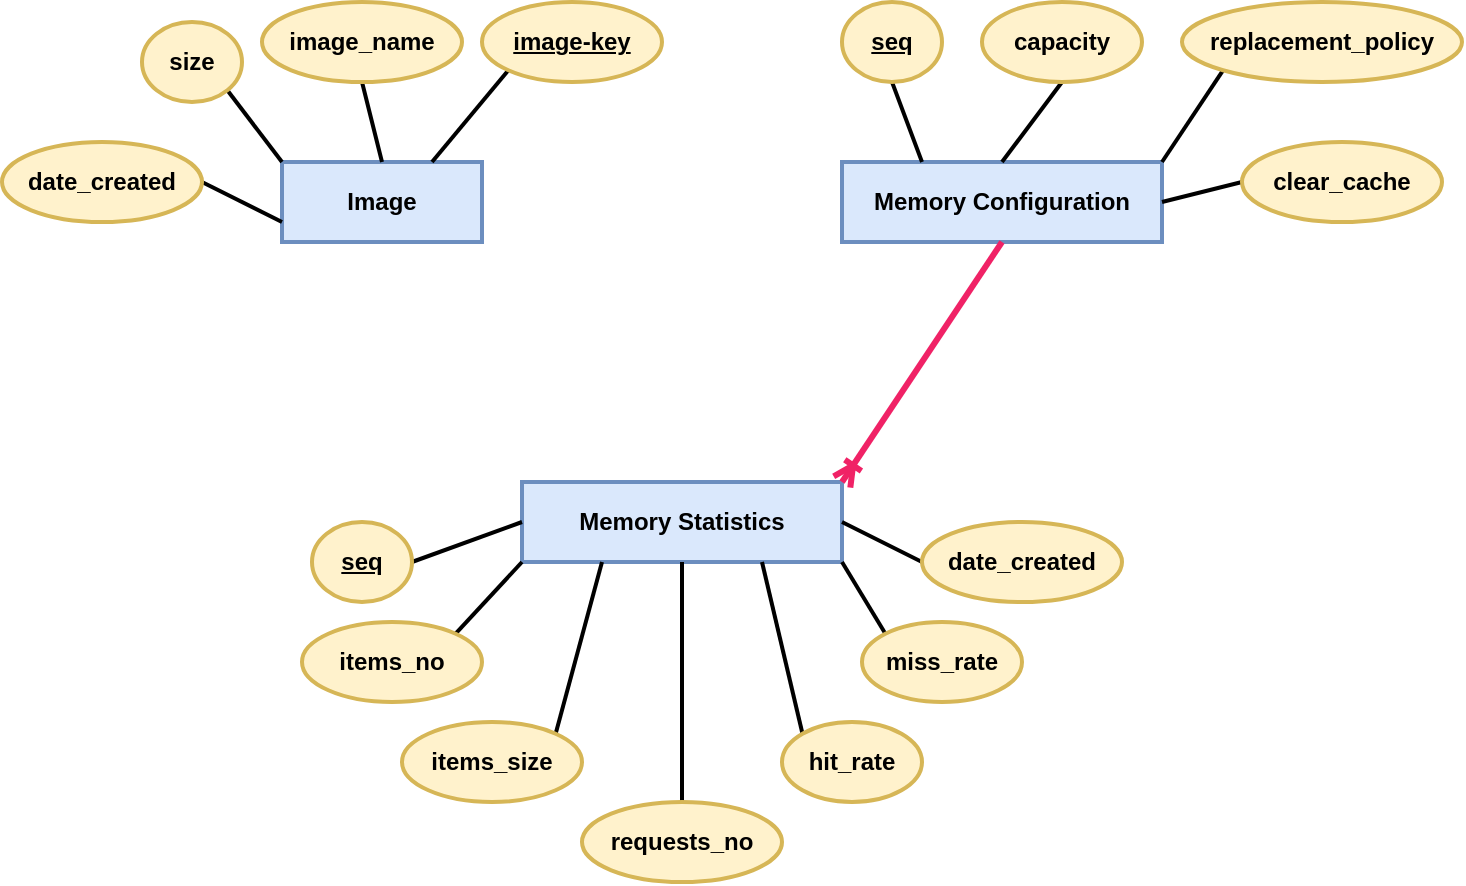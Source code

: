 <mxfile version="20.2.3" type="device"><diagram id="gl2lFUFFToAvJ_V1l1UI" name="Page-1"><mxGraphModel dx="868" dy="553" grid="1" gridSize="10" guides="1" tooltips="1" connect="1" arrows="1" fold="1" page="1" pageScale="1" pageWidth="850" pageHeight="1100" math="0" shadow="0"><root><mxCell id="0"/><mxCell id="1" parent="0"/><mxCell id="om3BTR0p7GbqKR_K8-GW-2" value="&lt;b&gt;Image&lt;/b&gt;" style="whiteSpace=wrap;html=1;align=center;strokeWidth=2;fillColor=#dae8fc;strokeColor=#6c8ebf;" parent="1" vertex="1"><mxGeometry x="200" y="240" width="100" height="40" as="geometry"/></mxCell><mxCell id="om3BTR0p7GbqKR_K8-GW-3" value="&lt;b&gt;Memory Configuration&lt;/b&gt;" style="whiteSpace=wrap;html=1;align=center;strokeWidth=2;fillColor=#dae8fc;strokeColor=#6c8ebf;" parent="1" vertex="1"><mxGeometry x="480" y="240" width="160" height="40" as="geometry"/></mxCell><mxCell id="om3BTR0p7GbqKR_K8-GW-6" value="&lt;b&gt;Memory Statistics&lt;/b&gt;" style="whiteSpace=wrap;html=1;align=center;strokeWidth=2;fillColor=#dae8fc;strokeColor=#6c8ebf;" parent="1" vertex="1"><mxGeometry x="320" y="400" width="160" height="40" as="geometry"/></mxCell><mxCell id="om3BTR0p7GbqKR_K8-GW-13" style="rounded=0;orthogonalLoop=1;jettySize=auto;html=1;exitX=0;exitY=1;exitDx=0;exitDy=0;entryX=0.75;entryY=0;entryDx=0;entryDy=0;endArrow=none;endFill=0;strokeWidth=2;" parent="1" source="om3BTR0p7GbqKR_K8-GW-8" target="om3BTR0p7GbqKR_K8-GW-2" edge="1"><mxGeometry relative="1" as="geometry"/></mxCell><mxCell id="om3BTR0p7GbqKR_K8-GW-8" value="&lt;b&gt;image-key&lt;/b&gt;" style="ellipse;whiteSpace=wrap;html=1;align=center;fontStyle=4;strokeWidth=2;fillColor=#fff2cc;strokeColor=#d6b656;" parent="1" vertex="1"><mxGeometry x="300" y="160" width="90" height="40" as="geometry"/></mxCell><mxCell id="om3BTR0p7GbqKR_K8-GW-14" style="edgeStyle=none;rounded=0;orthogonalLoop=1;jettySize=auto;html=1;exitX=0.5;exitY=1;exitDx=0;exitDy=0;entryX=0.5;entryY=0;entryDx=0;entryDy=0;endArrow=none;endFill=0;strokeWidth=2;" parent="1" source="om3BTR0p7GbqKR_K8-GW-9" target="om3BTR0p7GbqKR_K8-GW-2" edge="1"><mxGeometry relative="1" as="geometry"/></mxCell><mxCell id="om3BTR0p7GbqKR_K8-GW-9" value="&lt;b&gt;image_name&lt;/b&gt;" style="ellipse;whiteSpace=wrap;html=1;align=center;strokeWidth=2;fillColor=#fff2cc;strokeColor=#d6b656;" parent="1" vertex="1"><mxGeometry x="190" y="160" width="100" height="40" as="geometry"/></mxCell><mxCell id="om3BTR0p7GbqKR_K8-GW-15" style="edgeStyle=none;rounded=0;orthogonalLoop=1;jettySize=auto;html=1;exitX=1;exitY=1;exitDx=0;exitDy=0;entryX=0;entryY=0;entryDx=0;entryDy=0;endArrow=none;endFill=0;strokeWidth=2;" parent="1" source="om3BTR0p7GbqKR_K8-GW-10" target="om3BTR0p7GbqKR_K8-GW-2" edge="1"><mxGeometry relative="1" as="geometry"/></mxCell><mxCell id="om3BTR0p7GbqKR_K8-GW-10" value="&lt;b&gt;size&lt;/b&gt;" style="ellipse;whiteSpace=wrap;html=1;align=center;strokeWidth=2;fillColor=#fff2cc;strokeColor=#d6b656;" parent="1" vertex="1"><mxGeometry x="130" y="170" width="50" height="40" as="geometry"/></mxCell><mxCell id="om3BTR0p7GbqKR_K8-GW-24" style="edgeStyle=none;rounded=0;orthogonalLoop=1;jettySize=auto;html=1;exitX=0.5;exitY=1;exitDx=0;exitDy=0;entryX=0.5;entryY=0;entryDx=0;entryDy=0;endArrow=none;endFill=0;strokeWidth=2;" parent="1" source="om3BTR0p7GbqKR_K8-GW-19" target="om3BTR0p7GbqKR_K8-GW-3" edge="1"><mxGeometry relative="1" as="geometry"/></mxCell><mxCell id="om3BTR0p7GbqKR_K8-GW-19" value="&lt;b&gt;capacity&lt;/b&gt;" style="ellipse;whiteSpace=wrap;html=1;align=center;strokeWidth=2;fillColor=#fff2cc;strokeColor=#d6b656;" parent="1" vertex="1"><mxGeometry x="550" y="160" width="80" height="40" as="geometry"/></mxCell><mxCell id="om3BTR0p7GbqKR_K8-GW-23" style="edgeStyle=none;rounded=0;orthogonalLoop=1;jettySize=auto;html=1;exitX=0.5;exitY=1;exitDx=0;exitDy=0;entryX=0.25;entryY=0;entryDx=0;entryDy=0;endArrow=none;endFill=0;strokeWidth=2;" parent="1" source="om3BTR0p7GbqKR_K8-GW-20" target="om3BTR0p7GbqKR_K8-GW-3" edge="1"><mxGeometry relative="1" as="geometry"/></mxCell><mxCell id="om3BTR0p7GbqKR_K8-GW-20" value="&lt;b&gt;seq&lt;/b&gt;" style="ellipse;whiteSpace=wrap;html=1;align=center;fontStyle=4;strokeWidth=2;fillColor=#fff2cc;strokeColor=#d6b656;" parent="1" vertex="1"><mxGeometry x="480" y="160" width="50" height="40" as="geometry"/></mxCell><mxCell id="om3BTR0p7GbqKR_K8-GW-25" style="edgeStyle=none;rounded=0;orthogonalLoop=1;jettySize=auto;html=1;exitX=0;exitY=1;exitDx=0;exitDy=0;entryX=1;entryY=0;entryDx=0;entryDy=0;endArrow=none;endFill=0;strokeWidth=2;" parent="1" source="om3BTR0p7GbqKR_K8-GW-21" target="om3BTR0p7GbqKR_K8-GW-3" edge="1"><mxGeometry relative="1" as="geometry"/></mxCell><mxCell id="om3BTR0p7GbqKR_K8-GW-21" value="&lt;b&gt;replacement_policy&lt;/b&gt;" style="ellipse;whiteSpace=wrap;html=1;align=center;strokeWidth=2;fillColor=#fff2cc;strokeColor=#d6b656;" parent="1" vertex="1"><mxGeometry x="650" y="160" width="140" height="40" as="geometry"/></mxCell><mxCell id="om3BTR0p7GbqKR_K8-GW-26" style="edgeStyle=none;rounded=0;orthogonalLoop=1;jettySize=auto;html=1;exitX=0;exitY=0.5;exitDx=0;exitDy=0;entryX=1;entryY=0.5;entryDx=0;entryDy=0;endArrow=none;endFill=0;strokeWidth=2;" parent="1" source="om3BTR0p7GbqKR_K8-GW-22" target="om3BTR0p7GbqKR_K8-GW-3" edge="1"><mxGeometry relative="1" as="geometry"/></mxCell><mxCell id="om3BTR0p7GbqKR_K8-GW-22" value="&lt;b&gt;clear_cache&lt;/b&gt;" style="ellipse;whiteSpace=wrap;html=1;align=center;strokeWidth=2;fillColor=#fff2cc;strokeColor=#d6b656;" parent="1" vertex="1"><mxGeometry x="680" y="230" width="100" height="40" as="geometry"/></mxCell><mxCell id="WpP5lm2_dGdQmxZfIRn8-6" style="edgeStyle=none;rounded=0;orthogonalLoop=1;jettySize=auto;html=1;exitX=1;exitY=0;exitDx=0;exitDy=0;entryX=0;entryY=1;entryDx=0;entryDy=0;endArrow=none;endFill=0;strokeColor=#000000;strokeWidth=2;" parent="1" source="om3BTR0p7GbqKR_K8-GW-28" target="om3BTR0p7GbqKR_K8-GW-6" edge="1"><mxGeometry relative="1" as="geometry"/></mxCell><mxCell id="om3BTR0p7GbqKR_K8-GW-28" value="&lt;b&gt;items_no&lt;/b&gt;" style="ellipse;whiteSpace=wrap;html=1;align=center;strokeWidth=2;fillColor=#fff2cc;strokeColor=#d6b656;" parent="1" vertex="1"><mxGeometry x="210" y="470" width="90" height="40" as="geometry"/></mxCell><mxCell id="WpP5lm2_dGdQmxZfIRn8-7" style="edgeStyle=none;rounded=0;orthogonalLoop=1;jettySize=auto;html=1;exitX=1;exitY=0;exitDx=0;exitDy=0;entryX=0.25;entryY=1;entryDx=0;entryDy=0;endArrow=none;endFill=0;strokeColor=#000000;strokeWidth=2;" parent="1" source="om3BTR0p7GbqKR_K8-GW-29" target="om3BTR0p7GbqKR_K8-GW-6" edge="1"><mxGeometry relative="1" as="geometry"/></mxCell><mxCell id="om3BTR0p7GbqKR_K8-GW-29" value="&lt;b&gt;items_size&lt;/b&gt;" style="ellipse;whiteSpace=wrap;html=1;align=center;strokeWidth=2;fillColor=#fff2cc;strokeColor=#d6b656;" parent="1" vertex="1"><mxGeometry x="260" y="520" width="90" height="40" as="geometry"/></mxCell><mxCell id="WpP5lm2_dGdQmxZfIRn8-8" style="edgeStyle=none;rounded=0;orthogonalLoop=1;jettySize=auto;html=1;exitX=0.5;exitY=0;exitDx=0;exitDy=0;entryX=0.5;entryY=1;entryDx=0;entryDy=0;endArrow=none;endFill=0;strokeColor=#000000;strokeWidth=2;" parent="1" source="om3BTR0p7GbqKR_K8-GW-30" target="om3BTR0p7GbqKR_K8-GW-6" edge="1"><mxGeometry relative="1" as="geometry"/></mxCell><mxCell id="om3BTR0p7GbqKR_K8-GW-30" value="&lt;b&gt;requests_no&lt;/b&gt;" style="ellipse;whiteSpace=wrap;html=1;align=center;strokeWidth=2;fillColor=#fff2cc;strokeColor=#d6b656;" parent="1" vertex="1"><mxGeometry x="350" y="560" width="100" height="40" as="geometry"/></mxCell><mxCell id="WpP5lm2_dGdQmxZfIRn8-4" style="rounded=0;orthogonalLoop=1;jettySize=auto;html=1;exitX=1;exitY=0.5;exitDx=0;exitDy=0;entryX=0;entryY=0.5;entryDx=0;entryDy=0;endArrow=none;endFill=0;strokeWidth=2;" parent="1" source="om3BTR0p7GbqKR_K8-GW-40" target="om3BTR0p7GbqKR_K8-GW-6" edge="1"><mxGeometry relative="1" as="geometry"/></mxCell><mxCell id="om3BTR0p7GbqKR_K8-GW-40" value="&lt;b&gt;seq&lt;/b&gt;" style="ellipse;whiteSpace=wrap;html=1;align=center;fontStyle=4;strokeWidth=2;fillColor=#fff2cc;strokeColor=#d6b656;" parent="1" vertex="1"><mxGeometry x="215" y="420" width="50" height="40" as="geometry"/></mxCell><mxCell id="WpP5lm2_dGdQmxZfIRn8-9" style="edgeStyle=none;rounded=0;orthogonalLoop=1;jettySize=auto;html=1;exitX=0;exitY=0;exitDx=0;exitDy=0;entryX=0.75;entryY=1;entryDx=0;entryDy=0;endArrow=none;endFill=0;strokeColor=#000000;strokeWidth=2;" parent="1" source="om3BTR0p7GbqKR_K8-GW-42" target="om3BTR0p7GbqKR_K8-GW-6" edge="1"><mxGeometry relative="1" as="geometry"/></mxCell><mxCell id="om3BTR0p7GbqKR_K8-GW-42" value="&lt;b&gt;hit_rate&lt;/b&gt;" style="ellipse;whiteSpace=wrap;html=1;align=center;strokeWidth=2;fillColor=#fff2cc;strokeColor=#d6b656;" parent="1" vertex="1"><mxGeometry x="450" y="520" width="70" height="40" as="geometry"/></mxCell><mxCell id="WpP5lm2_dGdQmxZfIRn8-10" style="edgeStyle=none;rounded=0;orthogonalLoop=1;jettySize=auto;html=1;exitX=0;exitY=0;exitDx=0;exitDy=0;entryX=1;entryY=1;entryDx=0;entryDy=0;endArrow=none;endFill=0;strokeColor=#000000;strokeWidth=2;" parent="1" source="om3BTR0p7GbqKR_K8-GW-43" target="om3BTR0p7GbqKR_K8-GW-6" edge="1"><mxGeometry relative="1" as="geometry"/></mxCell><mxCell id="om3BTR0p7GbqKR_K8-GW-43" value="&lt;b&gt;miss_rate&lt;/b&gt;" style="ellipse;whiteSpace=wrap;html=1;align=center;strokeWidth=2;fillColor=#fff2cc;strokeColor=#d6b656;" parent="1" vertex="1"><mxGeometry x="490" y="470" width="80" height="40" as="geometry"/></mxCell><mxCell id="om3BTR0p7GbqKR_K8-GW-52" value="" style="fontSize=12;html=1;endArrow=ERoneToMany;rounded=0;exitX=0.5;exitY=1;exitDx=0;exitDy=0;strokeWidth=3;strokeColor=#F02266;entryX=1;entryY=0;entryDx=0;entryDy=0;" parent="1" source="om3BTR0p7GbqKR_K8-GW-3" target="om3BTR0p7GbqKR_K8-GW-6" edge="1"><mxGeometry width="100" height="100" relative="1" as="geometry"><mxPoint x="270" y="300" as="sourcePoint"/><mxPoint x="530" y="370" as="targetPoint"/></mxGeometry></mxCell><mxCell id="WpP5lm2_dGdQmxZfIRn8-11" style="edgeStyle=none;rounded=0;orthogonalLoop=1;jettySize=auto;html=1;exitX=0;exitY=0.5;exitDx=0;exitDy=0;entryX=1;entryY=0.5;entryDx=0;entryDy=0;endArrow=none;endFill=0;strokeColor=#000000;strokeWidth=2;" parent="1" source="WpP5lm2_dGdQmxZfIRn8-3" target="om3BTR0p7GbqKR_K8-GW-6" edge="1"><mxGeometry relative="1" as="geometry"/></mxCell><mxCell id="WpP5lm2_dGdQmxZfIRn8-3" value="&lt;b&gt;date_created&lt;/b&gt;" style="ellipse;whiteSpace=wrap;html=1;align=center;strokeWidth=2;fillColor=#fff2cc;strokeColor=#d6b656;" parent="1" vertex="1"><mxGeometry x="520" y="420" width="100" height="40" as="geometry"/></mxCell><mxCell id="n01QE0s7WP5a7E0U_k_q-2" style="rounded=0;orthogonalLoop=1;jettySize=auto;html=1;exitX=1;exitY=0.5;exitDx=0;exitDy=0;entryX=0;entryY=0.75;entryDx=0;entryDy=0;strokeWidth=2;endArrow=none;endFill=0;" parent="1" source="n01QE0s7WP5a7E0U_k_q-1" target="om3BTR0p7GbqKR_K8-GW-2" edge="1"><mxGeometry relative="1" as="geometry"/></mxCell><mxCell id="n01QE0s7WP5a7E0U_k_q-1" value="&lt;b&gt;date_created&lt;/b&gt;" style="ellipse;whiteSpace=wrap;html=1;align=center;strokeWidth=2;fillColor=#fff2cc;strokeColor=#d6b656;" parent="1" vertex="1"><mxGeometry x="60" y="230" width="100" height="40" as="geometry"/></mxCell></root></mxGraphModel></diagram></mxfile>